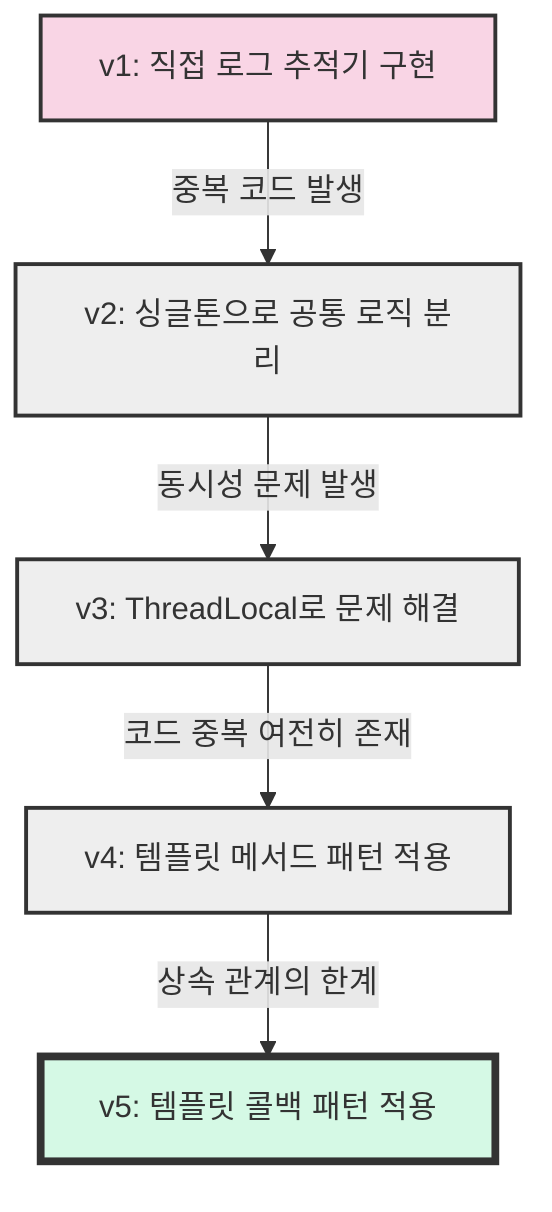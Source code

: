 graph TD
    A[v1: 직접 로그 추적기 구현] -->|중복 코드 발생| B[v2: 싱글톤으로 공통 로직 분리]
    B -->|동시성 문제 발생| C[v3: ThreadLocal로 문제 해결]
    C -->|코드 중복 여전히 존재| D[v4: 템플릿 메서드 패턴 적용]
    D -->|상속 관계의 한계| E[v5: 템플릿 콜백 패턴 적용]
    
    style A fill:#f9d5e5,stroke:#333,stroke-width:2px
    style B fill:#eeeeee,stroke:#333,stroke-width:2px
    style C fill:#eeeeee,stroke:#333,stroke-width:2px
    style D fill:#eeeeee,stroke:#333,stroke-width:2px
    style E fill:#d5f9e5,stroke:#333,stroke-width:4px